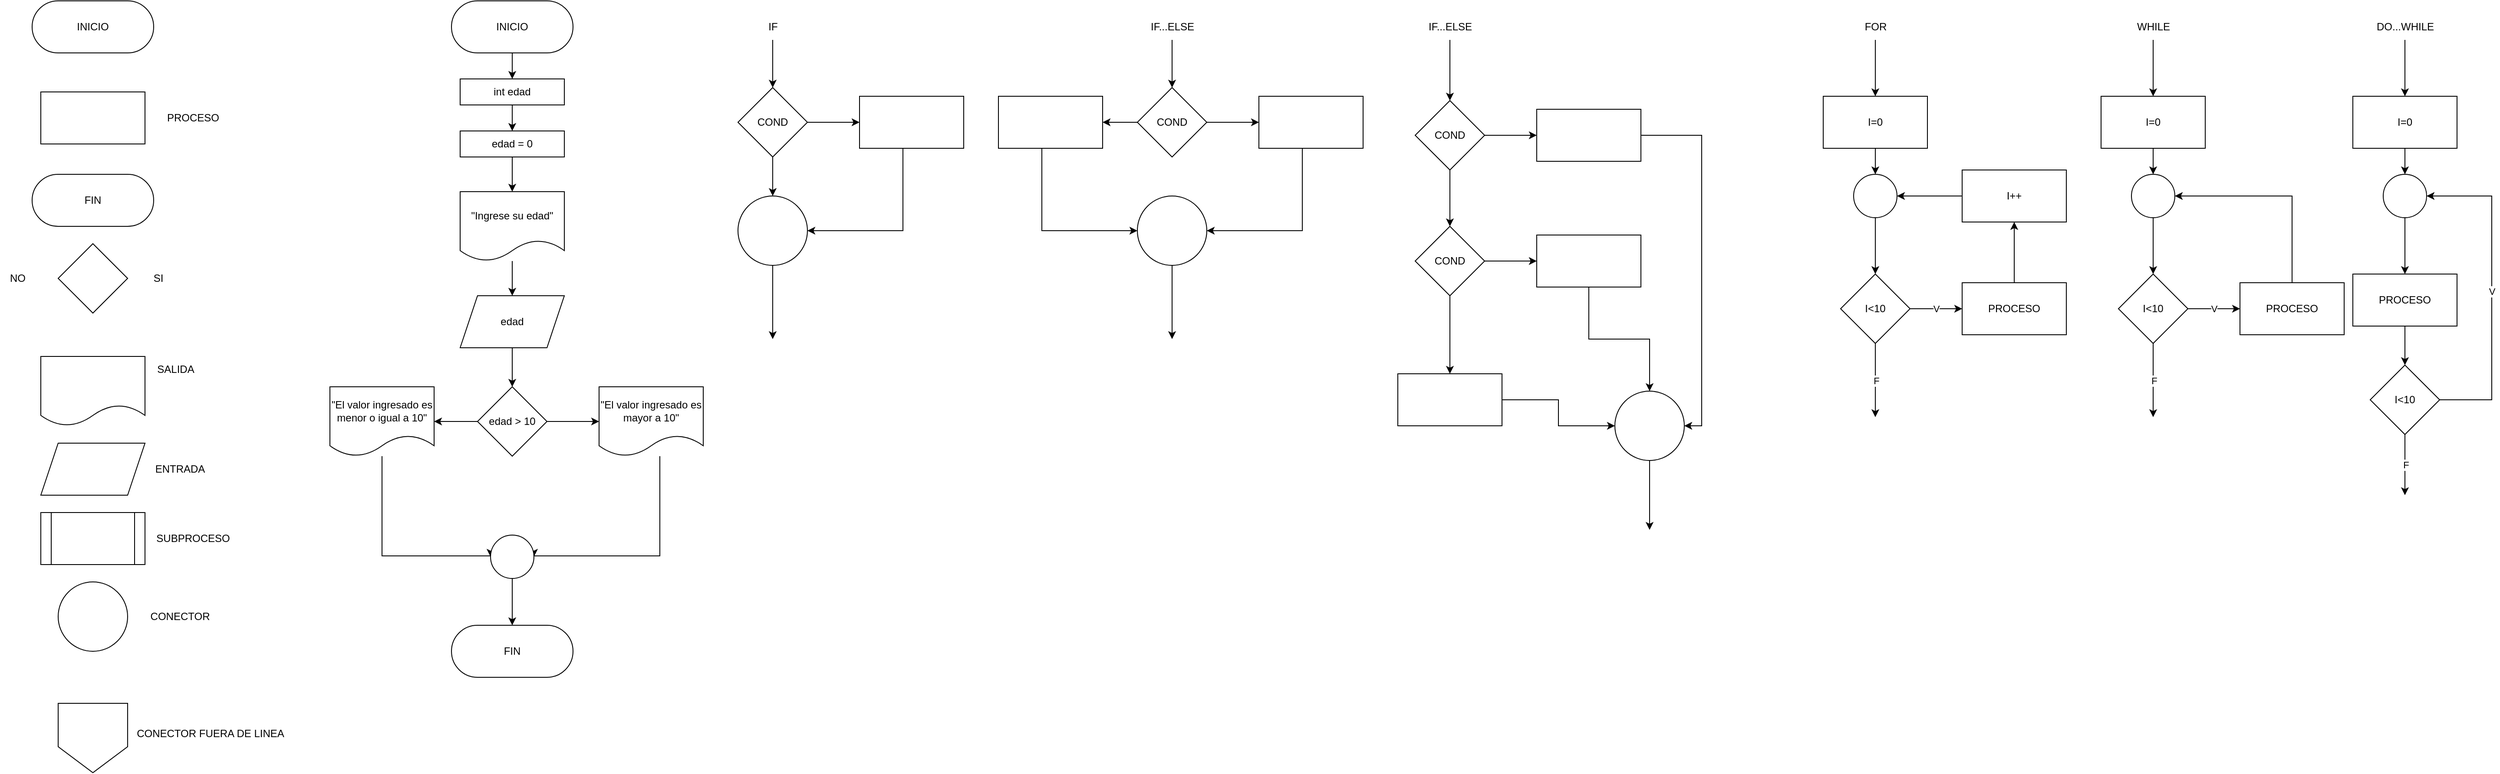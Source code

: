 <mxfile version="20.2.3" type="github">
  <diagram id="C5RBs43oDa-KdzZeNtuy" name="Page-1">
    <mxGraphModel dx="1929" dy="982" grid="1" gridSize="10" guides="1" tooltips="1" connect="1" arrows="1" fold="1" page="1" pageScale="1" pageWidth="827" pageHeight="1169" math="0" shadow="0">
      <root>
        <mxCell id="WIyWlLk6GJQsqaUBKTNV-0" />
        <mxCell id="WIyWlLk6GJQsqaUBKTNV-1" parent="WIyWlLk6GJQsqaUBKTNV-0" />
        <mxCell id="0wG-On14FIH2i1DbbZe6-0" value="INICIO" style="rounded=1;whiteSpace=wrap;html=1;arcSize=50;" vertex="1" parent="WIyWlLk6GJQsqaUBKTNV-1">
          <mxGeometry x="317" y="60" width="140" height="60" as="geometry" />
        </mxCell>
        <mxCell id="0wG-On14FIH2i1DbbZe6-1" value="FIN" style="rounded=1;whiteSpace=wrap;html=1;arcSize=50;" vertex="1" parent="WIyWlLk6GJQsqaUBKTNV-1">
          <mxGeometry x="317" y="260" width="140" height="60" as="geometry" />
        </mxCell>
        <mxCell id="0wG-On14FIH2i1DbbZe6-2" value="" style="rounded=0;whiteSpace=wrap;html=1;" vertex="1" parent="WIyWlLk6GJQsqaUBKTNV-1">
          <mxGeometry x="327" y="165" width="120" height="60" as="geometry" />
        </mxCell>
        <mxCell id="0wG-On14FIH2i1DbbZe6-3" value="PROCESO" style="text;html=1;align=center;verticalAlign=middle;resizable=0;points=[];autosize=1;strokeColor=none;fillColor=none;" vertex="1" parent="WIyWlLk6GJQsqaUBKTNV-1">
          <mxGeometry x="462" y="180" width="80" height="30" as="geometry" />
        </mxCell>
        <mxCell id="0wG-On14FIH2i1DbbZe6-4" value="" style="rhombus;whiteSpace=wrap;html=1;" vertex="1" parent="WIyWlLk6GJQsqaUBKTNV-1">
          <mxGeometry x="347" y="340" width="80" height="80" as="geometry" />
        </mxCell>
        <mxCell id="0wG-On14FIH2i1DbbZe6-5" value="NO" style="text;html=1;align=center;verticalAlign=middle;resizable=0;points=[];autosize=1;strokeColor=none;fillColor=none;" vertex="1" parent="WIyWlLk6GJQsqaUBKTNV-1">
          <mxGeometry x="280" y="365" width="40" height="30" as="geometry" />
        </mxCell>
        <mxCell id="0wG-On14FIH2i1DbbZe6-6" value="SI" style="text;html=1;align=center;verticalAlign=middle;resizable=0;points=[];autosize=1;strokeColor=none;fillColor=none;" vertex="1" parent="WIyWlLk6GJQsqaUBKTNV-1">
          <mxGeometry x="447" y="365" width="30" height="30" as="geometry" />
        </mxCell>
        <mxCell id="0wG-On14FIH2i1DbbZe6-7" value="" style="shape=document;whiteSpace=wrap;html=1;boundedLbl=1;" vertex="1" parent="WIyWlLk6GJQsqaUBKTNV-1">
          <mxGeometry x="327" y="470" width="120" height="80" as="geometry" />
        </mxCell>
        <mxCell id="0wG-On14FIH2i1DbbZe6-8" value="SALIDA" style="text;html=1;align=center;verticalAlign=middle;resizable=0;points=[];autosize=1;strokeColor=none;fillColor=none;" vertex="1" parent="WIyWlLk6GJQsqaUBKTNV-1">
          <mxGeometry x="447" y="470" width="70" height="30" as="geometry" />
        </mxCell>
        <mxCell id="0wG-On14FIH2i1DbbZe6-9" value="" style="shape=parallelogram;perimeter=parallelogramPerimeter;whiteSpace=wrap;html=1;fixedSize=1;" vertex="1" parent="WIyWlLk6GJQsqaUBKTNV-1">
          <mxGeometry x="327" y="570" width="120" height="60" as="geometry" />
        </mxCell>
        <mxCell id="0wG-On14FIH2i1DbbZe6-10" value="ENTRADA" style="text;html=1;align=center;verticalAlign=middle;resizable=0;points=[];autosize=1;strokeColor=none;fillColor=none;" vertex="1" parent="WIyWlLk6GJQsqaUBKTNV-1">
          <mxGeometry x="447" y="585" width="80" height="30" as="geometry" />
        </mxCell>
        <mxCell id="0wG-On14FIH2i1DbbZe6-11" value="" style="shape=process;whiteSpace=wrap;html=1;backgroundOutline=1;" vertex="1" parent="WIyWlLk6GJQsqaUBKTNV-1">
          <mxGeometry x="327" y="650" width="120" height="60" as="geometry" />
        </mxCell>
        <mxCell id="0wG-On14FIH2i1DbbZe6-12" value="SUBPROCESO" style="text;html=1;align=center;verticalAlign=middle;resizable=0;points=[];autosize=1;strokeColor=none;fillColor=none;" vertex="1" parent="WIyWlLk6GJQsqaUBKTNV-1">
          <mxGeometry x="447" y="665" width="110" height="30" as="geometry" />
        </mxCell>
        <mxCell id="0wG-On14FIH2i1DbbZe6-13" value="" style="ellipse;whiteSpace=wrap;html=1;aspect=fixed;" vertex="1" parent="WIyWlLk6GJQsqaUBKTNV-1">
          <mxGeometry x="347" y="730" width="80" height="80" as="geometry" />
        </mxCell>
        <mxCell id="0wG-On14FIH2i1DbbZe6-14" value="CONECTOR" style="text;html=1;align=center;verticalAlign=middle;resizable=0;points=[];autosize=1;strokeColor=none;fillColor=none;" vertex="1" parent="WIyWlLk6GJQsqaUBKTNV-1">
          <mxGeometry x="442" y="755" width="90" height="30" as="geometry" />
        </mxCell>
        <mxCell id="0wG-On14FIH2i1DbbZe6-15" value="" style="shape=offPageConnector;whiteSpace=wrap;html=1;" vertex="1" parent="WIyWlLk6GJQsqaUBKTNV-1">
          <mxGeometry x="347" y="870" width="80" height="80" as="geometry" />
        </mxCell>
        <mxCell id="0wG-On14FIH2i1DbbZe6-16" value="CONECTOR FUERA DE LINEA" style="text;html=1;align=center;verticalAlign=middle;resizable=0;points=[];autosize=1;strokeColor=none;fillColor=none;" vertex="1" parent="WIyWlLk6GJQsqaUBKTNV-1">
          <mxGeometry x="427" y="890" width="190" height="30" as="geometry" />
        </mxCell>
        <mxCell id="0wG-On14FIH2i1DbbZe6-21" style="edgeStyle=orthogonalEdgeStyle;rounded=0;orthogonalLoop=1;jettySize=auto;html=1;" edge="1" parent="WIyWlLk6GJQsqaUBKTNV-1" source="0wG-On14FIH2i1DbbZe6-17" target="0wG-On14FIH2i1DbbZe6-18">
          <mxGeometry relative="1" as="geometry" />
        </mxCell>
        <mxCell id="0wG-On14FIH2i1DbbZe6-17" value="INICIO" style="rounded=1;whiteSpace=wrap;html=1;arcSize=50;" vertex="1" parent="WIyWlLk6GJQsqaUBKTNV-1">
          <mxGeometry x="800" y="60" width="140" height="60" as="geometry" />
        </mxCell>
        <mxCell id="0wG-On14FIH2i1DbbZe6-23" value="" style="edgeStyle=orthogonalEdgeStyle;rounded=0;orthogonalLoop=1;jettySize=auto;html=1;" edge="1" parent="WIyWlLk6GJQsqaUBKTNV-1" source="0wG-On14FIH2i1DbbZe6-18" target="0wG-On14FIH2i1DbbZe6-22">
          <mxGeometry relative="1" as="geometry" />
        </mxCell>
        <mxCell id="0wG-On14FIH2i1DbbZe6-18" value="int edad" style="rounded=0;whiteSpace=wrap;html=1;" vertex="1" parent="WIyWlLk6GJQsqaUBKTNV-1">
          <mxGeometry x="810" y="150" width="120" height="30" as="geometry" />
        </mxCell>
        <mxCell id="0wG-On14FIH2i1DbbZe6-25" style="edgeStyle=orthogonalEdgeStyle;rounded=0;orthogonalLoop=1;jettySize=auto;html=1;" edge="1" parent="WIyWlLk6GJQsqaUBKTNV-1" source="0wG-On14FIH2i1DbbZe6-22" target="0wG-On14FIH2i1DbbZe6-24">
          <mxGeometry relative="1" as="geometry" />
        </mxCell>
        <mxCell id="0wG-On14FIH2i1DbbZe6-22" value="edad = 0" style="rounded=0;whiteSpace=wrap;html=1;" vertex="1" parent="WIyWlLk6GJQsqaUBKTNV-1">
          <mxGeometry x="810" y="210" width="120" height="30" as="geometry" />
        </mxCell>
        <mxCell id="0wG-On14FIH2i1DbbZe6-27" style="edgeStyle=orthogonalEdgeStyle;rounded=0;orthogonalLoop=1;jettySize=auto;html=1;" edge="1" parent="WIyWlLk6GJQsqaUBKTNV-1" source="0wG-On14FIH2i1DbbZe6-24" target="0wG-On14FIH2i1DbbZe6-26">
          <mxGeometry relative="1" as="geometry" />
        </mxCell>
        <mxCell id="0wG-On14FIH2i1DbbZe6-24" value="&quot;Ingrese su edad&quot;" style="shape=document;whiteSpace=wrap;html=1;boundedLbl=1;" vertex="1" parent="WIyWlLk6GJQsqaUBKTNV-1">
          <mxGeometry x="810" y="280" width="120" height="80" as="geometry" />
        </mxCell>
        <mxCell id="0wG-On14FIH2i1DbbZe6-29" style="edgeStyle=orthogonalEdgeStyle;rounded=0;orthogonalLoop=1;jettySize=auto;html=1;" edge="1" parent="WIyWlLk6GJQsqaUBKTNV-1" source="0wG-On14FIH2i1DbbZe6-26" target="0wG-On14FIH2i1DbbZe6-28">
          <mxGeometry relative="1" as="geometry" />
        </mxCell>
        <mxCell id="0wG-On14FIH2i1DbbZe6-26" value="edad" style="shape=parallelogram;perimeter=parallelogramPerimeter;whiteSpace=wrap;html=1;fixedSize=1;" vertex="1" parent="WIyWlLk6GJQsqaUBKTNV-1">
          <mxGeometry x="810" y="400" width="120" height="60" as="geometry" />
        </mxCell>
        <mxCell id="0wG-On14FIH2i1DbbZe6-31" value="" style="edgeStyle=orthogonalEdgeStyle;rounded=0;orthogonalLoop=1;jettySize=auto;html=1;" edge="1" parent="WIyWlLk6GJQsqaUBKTNV-1" source="0wG-On14FIH2i1DbbZe6-28" target="0wG-On14FIH2i1DbbZe6-32">
          <mxGeometry relative="1" as="geometry">
            <mxPoint x="970" y="545" as="targetPoint" />
          </mxGeometry>
        </mxCell>
        <mxCell id="0wG-On14FIH2i1DbbZe6-35" style="edgeStyle=orthogonalEdgeStyle;rounded=0;orthogonalLoop=1;jettySize=auto;html=1;" edge="1" parent="WIyWlLk6GJQsqaUBKTNV-1" source="0wG-On14FIH2i1DbbZe6-28" target="0wG-On14FIH2i1DbbZe6-33">
          <mxGeometry relative="1" as="geometry" />
        </mxCell>
        <mxCell id="0wG-On14FIH2i1DbbZe6-28" value="edad &amp;gt; 10" style="rhombus;whiteSpace=wrap;html=1;" vertex="1" parent="WIyWlLk6GJQsqaUBKTNV-1">
          <mxGeometry x="830" y="505" width="80" height="80" as="geometry" />
        </mxCell>
        <mxCell id="0wG-On14FIH2i1DbbZe6-38" style="edgeStyle=orthogonalEdgeStyle;rounded=0;orthogonalLoop=1;jettySize=auto;html=1;entryX=1;entryY=0.5;entryDx=0;entryDy=0;" edge="1" parent="WIyWlLk6GJQsqaUBKTNV-1" source="0wG-On14FIH2i1DbbZe6-32" target="0wG-On14FIH2i1DbbZe6-36">
          <mxGeometry relative="1" as="geometry">
            <mxPoint x="1030" y="710" as="targetPoint" />
            <Array as="points">
              <mxPoint x="1040" y="700" />
            </Array>
          </mxGeometry>
        </mxCell>
        <mxCell id="0wG-On14FIH2i1DbbZe6-32" value="&quot;El valor ingresado es mayor a 10&quot;" style="shape=document;whiteSpace=wrap;html=1;boundedLbl=1;" vertex="1" parent="WIyWlLk6GJQsqaUBKTNV-1">
          <mxGeometry x="970" y="505" width="120" height="80" as="geometry" />
        </mxCell>
        <mxCell id="0wG-On14FIH2i1DbbZe6-37" style="edgeStyle=orthogonalEdgeStyle;rounded=0;orthogonalLoop=1;jettySize=auto;html=1;entryX=0;entryY=0.5;entryDx=0;entryDy=0;" edge="1" parent="WIyWlLk6GJQsqaUBKTNV-1" source="0wG-On14FIH2i1DbbZe6-33" target="0wG-On14FIH2i1DbbZe6-36">
          <mxGeometry relative="1" as="geometry">
            <mxPoint x="720" y="690" as="targetPoint" />
            <Array as="points">
              <mxPoint x="720" y="700" />
            </Array>
          </mxGeometry>
        </mxCell>
        <mxCell id="0wG-On14FIH2i1DbbZe6-33" value="&quot;El valor ingresado es menor o igual a 10&quot;" style="shape=document;whiteSpace=wrap;html=1;boundedLbl=1;" vertex="1" parent="WIyWlLk6GJQsqaUBKTNV-1">
          <mxGeometry x="660" y="505" width="120" height="80" as="geometry" />
        </mxCell>
        <mxCell id="0wG-On14FIH2i1DbbZe6-41" style="edgeStyle=orthogonalEdgeStyle;rounded=0;orthogonalLoop=1;jettySize=auto;html=1;" edge="1" parent="WIyWlLk6GJQsqaUBKTNV-1" source="0wG-On14FIH2i1DbbZe6-36" target="0wG-On14FIH2i1DbbZe6-39">
          <mxGeometry relative="1" as="geometry" />
        </mxCell>
        <mxCell id="0wG-On14FIH2i1DbbZe6-36" value="" style="ellipse;whiteSpace=wrap;html=1;aspect=fixed;" vertex="1" parent="WIyWlLk6GJQsqaUBKTNV-1">
          <mxGeometry x="845" y="676" width="50" height="50" as="geometry" />
        </mxCell>
        <mxCell id="0wG-On14FIH2i1DbbZe6-39" value="FIN" style="rounded=1;whiteSpace=wrap;html=1;arcSize=50;" vertex="1" parent="WIyWlLk6GJQsqaUBKTNV-1">
          <mxGeometry x="800" y="780" width="140" height="60" as="geometry" />
        </mxCell>
        <mxCell id="0wG-On14FIH2i1DbbZe6-44" value="" style="edgeStyle=orthogonalEdgeStyle;rounded=0;orthogonalLoop=1;jettySize=auto;html=1;" edge="1" parent="WIyWlLk6GJQsqaUBKTNV-1" source="0wG-On14FIH2i1DbbZe6-42" target="0wG-On14FIH2i1DbbZe6-43">
          <mxGeometry relative="1" as="geometry" />
        </mxCell>
        <mxCell id="0wG-On14FIH2i1DbbZe6-42" value="IF" style="text;html=1;align=center;verticalAlign=middle;resizable=0;points=[];autosize=1;strokeColor=none;fillColor=none;" vertex="1" parent="WIyWlLk6GJQsqaUBKTNV-1">
          <mxGeometry x="1155" y="75" width="30" height="30" as="geometry" />
        </mxCell>
        <mxCell id="0wG-On14FIH2i1DbbZe6-46" value="" style="edgeStyle=orthogonalEdgeStyle;rounded=0;orthogonalLoop=1;jettySize=auto;html=1;" edge="1" parent="WIyWlLk6GJQsqaUBKTNV-1" source="0wG-On14FIH2i1DbbZe6-43" target="0wG-On14FIH2i1DbbZe6-45">
          <mxGeometry relative="1" as="geometry" />
        </mxCell>
        <mxCell id="0wG-On14FIH2i1DbbZe6-50" style="edgeStyle=orthogonalEdgeStyle;rounded=0;orthogonalLoop=1;jettySize=auto;html=1;" edge="1" parent="WIyWlLk6GJQsqaUBKTNV-1" source="0wG-On14FIH2i1DbbZe6-43" target="0wG-On14FIH2i1DbbZe6-49">
          <mxGeometry relative="1" as="geometry" />
        </mxCell>
        <mxCell id="0wG-On14FIH2i1DbbZe6-43" value="COND" style="rhombus;whiteSpace=wrap;html=1;" vertex="1" parent="WIyWlLk6GJQsqaUBKTNV-1">
          <mxGeometry x="1130" y="160" width="80" height="80" as="geometry" />
        </mxCell>
        <mxCell id="0wG-On14FIH2i1DbbZe6-51" style="edgeStyle=orthogonalEdgeStyle;rounded=0;orthogonalLoop=1;jettySize=auto;html=1;entryX=1;entryY=0.5;entryDx=0;entryDy=0;" edge="1" parent="WIyWlLk6GJQsqaUBKTNV-1" source="0wG-On14FIH2i1DbbZe6-45" target="0wG-On14FIH2i1DbbZe6-49">
          <mxGeometry relative="1" as="geometry">
            <Array as="points">
              <mxPoint x="1320" y="325" />
            </Array>
          </mxGeometry>
        </mxCell>
        <mxCell id="0wG-On14FIH2i1DbbZe6-45" value="" style="whiteSpace=wrap;html=1;" vertex="1" parent="WIyWlLk6GJQsqaUBKTNV-1">
          <mxGeometry x="1270" y="170" width="120" height="60" as="geometry" />
        </mxCell>
        <mxCell id="0wG-On14FIH2i1DbbZe6-52" style="edgeStyle=orthogonalEdgeStyle;rounded=0;orthogonalLoop=1;jettySize=auto;html=1;" edge="1" parent="WIyWlLk6GJQsqaUBKTNV-1" source="0wG-On14FIH2i1DbbZe6-49">
          <mxGeometry relative="1" as="geometry">
            <mxPoint x="1170.0" y="450" as="targetPoint" />
          </mxGeometry>
        </mxCell>
        <mxCell id="0wG-On14FIH2i1DbbZe6-49" value="" style="ellipse;whiteSpace=wrap;html=1;aspect=fixed;" vertex="1" parent="WIyWlLk6GJQsqaUBKTNV-1">
          <mxGeometry x="1130" y="285" width="80" height="80" as="geometry" />
        </mxCell>
        <mxCell id="0wG-On14FIH2i1DbbZe6-53" value="" style="edgeStyle=orthogonalEdgeStyle;rounded=0;orthogonalLoop=1;jettySize=auto;html=1;" edge="1" parent="WIyWlLk6GJQsqaUBKTNV-1" source="0wG-On14FIH2i1DbbZe6-54" target="0wG-On14FIH2i1DbbZe6-57">
          <mxGeometry relative="1" as="geometry" />
        </mxCell>
        <mxCell id="0wG-On14FIH2i1DbbZe6-54" value="IF...ELSE" style="text;html=1;align=center;verticalAlign=middle;resizable=0;points=[];autosize=1;strokeColor=none;fillColor=none;" vertex="1" parent="WIyWlLk6GJQsqaUBKTNV-1">
          <mxGeometry x="1595" y="75" width="70" height="30" as="geometry" />
        </mxCell>
        <mxCell id="0wG-On14FIH2i1DbbZe6-55" value="" style="edgeStyle=orthogonalEdgeStyle;rounded=0;orthogonalLoop=1;jettySize=auto;html=1;" edge="1" parent="WIyWlLk6GJQsqaUBKTNV-1" source="0wG-On14FIH2i1DbbZe6-57" target="0wG-On14FIH2i1DbbZe6-59">
          <mxGeometry relative="1" as="geometry" />
        </mxCell>
        <mxCell id="0wG-On14FIH2i1DbbZe6-63" style="edgeStyle=orthogonalEdgeStyle;rounded=0;orthogonalLoop=1;jettySize=auto;html=1;" edge="1" parent="WIyWlLk6GJQsqaUBKTNV-1" source="0wG-On14FIH2i1DbbZe6-57" target="0wG-On14FIH2i1DbbZe6-62">
          <mxGeometry relative="1" as="geometry" />
        </mxCell>
        <mxCell id="0wG-On14FIH2i1DbbZe6-57" value="COND" style="rhombus;whiteSpace=wrap;html=1;" vertex="1" parent="WIyWlLk6GJQsqaUBKTNV-1">
          <mxGeometry x="1590" y="160" width="80" height="80" as="geometry" />
        </mxCell>
        <mxCell id="0wG-On14FIH2i1DbbZe6-58" style="edgeStyle=orthogonalEdgeStyle;rounded=0;orthogonalLoop=1;jettySize=auto;html=1;entryX=1;entryY=0.5;entryDx=0;entryDy=0;" edge="1" parent="WIyWlLk6GJQsqaUBKTNV-1" source="0wG-On14FIH2i1DbbZe6-59" target="0wG-On14FIH2i1DbbZe6-61">
          <mxGeometry relative="1" as="geometry">
            <Array as="points">
              <mxPoint x="1780" y="325" />
            </Array>
          </mxGeometry>
        </mxCell>
        <mxCell id="0wG-On14FIH2i1DbbZe6-59" value="" style="whiteSpace=wrap;html=1;" vertex="1" parent="WIyWlLk6GJQsqaUBKTNV-1">
          <mxGeometry x="1730" y="170" width="120" height="60" as="geometry" />
        </mxCell>
        <mxCell id="0wG-On14FIH2i1DbbZe6-60" style="edgeStyle=orthogonalEdgeStyle;rounded=0;orthogonalLoop=1;jettySize=auto;html=1;" edge="1" parent="WIyWlLk6GJQsqaUBKTNV-1" source="0wG-On14FIH2i1DbbZe6-61">
          <mxGeometry relative="1" as="geometry">
            <mxPoint x="1630.0" y="450" as="targetPoint" />
          </mxGeometry>
        </mxCell>
        <mxCell id="0wG-On14FIH2i1DbbZe6-61" value="" style="ellipse;whiteSpace=wrap;html=1;aspect=fixed;" vertex="1" parent="WIyWlLk6GJQsqaUBKTNV-1">
          <mxGeometry x="1590" y="285" width="80" height="80" as="geometry" />
        </mxCell>
        <mxCell id="0wG-On14FIH2i1DbbZe6-64" style="edgeStyle=orthogonalEdgeStyle;rounded=0;orthogonalLoop=1;jettySize=auto;html=1;entryX=0;entryY=0.5;entryDx=0;entryDy=0;" edge="1" parent="WIyWlLk6GJQsqaUBKTNV-1" source="0wG-On14FIH2i1DbbZe6-62" target="0wG-On14FIH2i1DbbZe6-61">
          <mxGeometry relative="1" as="geometry">
            <Array as="points">
              <mxPoint x="1480" y="325" />
            </Array>
          </mxGeometry>
        </mxCell>
        <mxCell id="0wG-On14FIH2i1DbbZe6-62" value="" style="whiteSpace=wrap;html=1;" vertex="1" parent="WIyWlLk6GJQsqaUBKTNV-1">
          <mxGeometry x="1430" y="170" width="120" height="60" as="geometry" />
        </mxCell>
        <mxCell id="0wG-On14FIH2i1DbbZe6-65" value="" style="edgeStyle=orthogonalEdgeStyle;rounded=0;orthogonalLoop=1;jettySize=auto;html=1;" edge="1" parent="WIyWlLk6GJQsqaUBKTNV-1" source="0wG-On14FIH2i1DbbZe6-66" target="0wG-On14FIH2i1DbbZe6-69">
          <mxGeometry relative="1" as="geometry" />
        </mxCell>
        <mxCell id="0wG-On14FIH2i1DbbZe6-66" value="IF...ELSE" style="text;html=1;align=center;verticalAlign=middle;resizable=0;points=[];autosize=1;strokeColor=none;fillColor=none;" vertex="1" parent="WIyWlLk6GJQsqaUBKTNV-1">
          <mxGeometry x="1915" y="75" width="70" height="30" as="geometry" />
        </mxCell>
        <mxCell id="0wG-On14FIH2i1DbbZe6-68" style="edgeStyle=orthogonalEdgeStyle;rounded=0;orthogonalLoop=1;jettySize=auto;html=1;entryX=0.5;entryY=0;entryDx=0;entryDy=0;" edge="1" parent="WIyWlLk6GJQsqaUBKTNV-1" source="0wG-On14FIH2i1DbbZe6-69" target="0wG-On14FIH2i1DbbZe6-76">
          <mxGeometry relative="1" as="geometry">
            <mxPoint x="1770" y="265" as="targetPoint" />
          </mxGeometry>
        </mxCell>
        <mxCell id="0wG-On14FIH2i1DbbZe6-89" style="edgeStyle=orthogonalEdgeStyle;rounded=0;orthogonalLoop=1;jettySize=auto;html=1;entryX=0;entryY=0.5;entryDx=0;entryDy=0;" edge="1" parent="WIyWlLk6GJQsqaUBKTNV-1" source="0wG-On14FIH2i1DbbZe6-69" target="0wG-On14FIH2i1DbbZe6-71">
          <mxGeometry relative="1" as="geometry" />
        </mxCell>
        <mxCell id="0wG-On14FIH2i1DbbZe6-69" value="COND" style="rhombus;whiteSpace=wrap;html=1;" vertex="1" parent="WIyWlLk6GJQsqaUBKTNV-1">
          <mxGeometry x="1910" y="175" width="80" height="80" as="geometry" />
        </mxCell>
        <mxCell id="0wG-On14FIH2i1DbbZe6-95" style="edgeStyle=orthogonalEdgeStyle;rounded=0;orthogonalLoop=1;jettySize=auto;html=1;entryX=1;entryY=0.5;entryDx=0;entryDy=0;" edge="1" parent="WIyWlLk6GJQsqaUBKTNV-1" source="0wG-On14FIH2i1DbbZe6-71" target="0wG-On14FIH2i1DbbZe6-92">
          <mxGeometry relative="1" as="geometry">
            <mxPoint x="2250" y="560" as="targetPoint" />
            <Array as="points">
              <mxPoint x="2240" y="215" />
              <mxPoint x="2240" y="550" />
            </Array>
          </mxGeometry>
        </mxCell>
        <mxCell id="0wG-On14FIH2i1DbbZe6-71" value="" style="whiteSpace=wrap;html=1;" vertex="1" parent="WIyWlLk6GJQsqaUBKTNV-1">
          <mxGeometry x="2050" y="185" width="120" height="60" as="geometry" />
        </mxCell>
        <mxCell id="0wG-On14FIH2i1DbbZe6-88" style="edgeStyle=orthogonalEdgeStyle;rounded=0;orthogonalLoop=1;jettySize=auto;html=1;exitX=1;exitY=0.5;exitDx=0;exitDy=0;entryX=0;entryY=0.5;entryDx=0;entryDy=0;" edge="1" parent="WIyWlLk6GJQsqaUBKTNV-1" source="0wG-On14FIH2i1DbbZe6-76" target="0wG-On14FIH2i1DbbZe6-86">
          <mxGeometry relative="1" as="geometry" />
        </mxCell>
        <mxCell id="0wG-On14FIH2i1DbbZe6-91" value="" style="edgeStyle=orthogonalEdgeStyle;rounded=0;orthogonalLoop=1;jettySize=auto;html=1;" edge="1" parent="WIyWlLk6GJQsqaUBKTNV-1" source="0wG-On14FIH2i1DbbZe6-76" target="0wG-On14FIH2i1DbbZe6-90">
          <mxGeometry relative="1" as="geometry" />
        </mxCell>
        <mxCell id="0wG-On14FIH2i1DbbZe6-76" value="COND" style="rhombus;whiteSpace=wrap;html=1;" vertex="1" parent="WIyWlLk6GJQsqaUBKTNV-1">
          <mxGeometry x="1910" y="320" width="80" height="80" as="geometry" />
        </mxCell>
        <mxCell id="0wG-On14FIH2i1DbbZe6-94" style="edgeStyle=orthogonalEdgeStyle;rounded=0;orthogonalLoop=1;jettySize=auto;html=1;entryX=0.5;entryY=0;entryDx=0;entryDy=0;" edge="1" parent="WIyWlLk6GJQsqaUBKTNV-1" source="0wG-On14FIH2i1DbbZe6-86" target="0wG-On14FIH2i1DbbZe6-92">
          <mxGeometry relative="1" as="geometry" />
        </mxCell>
        <mxCell id="0wG-On14FIH2i1DbbZe6-86" value="" style="whiteSpace=wrap;html=1;" vertex="1" parent="WIyWlLk6GJQsqaUBKTNV-1">
          <mxGeometry x="2050" y="330" width="120" height="60" as="geometry" />
        </mxCell>
        <mxCell id="0wG-On14FIH2i1DbbZe6-93" style="edgeStyle=orthogonalEdgeStyle;rounded=0;orthogonalLoop=1;jettySize=auto;html=1;entryX=0;entryY=0.5;entryDx=0;entryDy=0;" edge="1" parent="WIyWlLk6GJQsqaUBKTNV-1" source="0wG-On14FIH2i1DbbZe6-90" target="0wG-On14FIH2i1DbbZe6-92">
          <mxGeometry relative="1" as="geometry" />
        </mxCell>
        <mxCell id="0wG-On14FIH2i1DbbZe6-90" value="" style="whiteSpace=wrap;html=1;" vertex="1" parent="WIyWlLk6GJQsqaUBKTNV-1">
          <mxGeometry x="1890" y="490" width="120" height="60" as="geometry" />
        </mxCell>
        <mxCell id="0wG-On14FIH2i1DbbZe6-96" style="edgeStyle=orthogonalEdgeStyle;rounded=0;orthogonalLoop=1;jettySize=auto;html=1;" edge="1" parent="WIyWlLk6GJQsqaUBKTNV-1" source="0wG-On14FIH2i1DbbZe6-92">
          <mxGeometry relative="1" as="geometry">
            <mxPoint x="2180" y="670" as="targetPoint" />
          </mxGeometry>
        </mxCell>
        <mxCell id="0wG-On14FIH2i1DbbZe6-92" value="" style="ellipse;whiteSpace=wrap;html=1;aspect=fixed;" vertex="1" parent="WIyWlLk6GJQsqaUBKTNV-1">
          <mxGeometry x="2140" y="510" width="80" height="80" as="geometry" />
        </mxCell>
        <mxCell id="0wG-On14FIH2i1DbbZe6-99" value="" style="edgeStyle=orthogonalEdgeStyle;rounded=0;orthogonalLoop=1;jettySize=auto;html=1;" edge="1" parent="WIyWlLk6GJQsqaUBKTNV-1" source="0wG-On14FIH2i1DbbZe6-97" target="0wG-On14FIH2i1DbbZe6-98">
          <mxGeometry relative="1" as="geometry" />
        </mxCell>
        <mxCell id="0wG-On14FIH2i1DbbZe6-97" value="FOR" style="text;html=1;align=center;verticalAlign=middle;resizable=0;points=[];autosize=1;strokeColor=none;fillColor=none;" vertex="1" parent="WIyWlLk6GJQsqaUBKTNV-1">
          <mxGeometry x="2415" y="75" width="50" height="30" as="geometry" />
        </mxCell>
        <mxCell id="0wG-On14FIH2i1DbbZe6-101" style="edgeStyle=orthogonalEdgeStyle;rounded=0;orthogonalLoop=1;jettySize=auto;html=1;" edge="1" parent="WIyWlLk6GJQsqaUBKTNV-1" source="0wG-On14FIH2i1DbbZe6-98" target="0wG-On14FIH2i1DbbZe6-100">
          <mxGeometry relative="1" as="geometry" />
        </mxCell>
        <mxCell id="0wG-On14FIH2i1DbbZe6-98" value="I=0" style="whiteSpace=wrap;html=1;" vertex="1" parent="WIyWlLk6GJQsqaUBKTNV-1">
          <mxGeometry x="2380" y="170" width="120" height="60" as="geometry" />
        </mxCell>
        <mxCell id="0wG-On14FIH2i1DbbZe6-104" value="" style="edgeStyle=orthogonalEdgeStyle;rounded=0;orthogonalLoop=1;jettySize=auto;html=1;" edge="1" parent="WIyWlLk6GJQsqaUBKTNV-1" source="0wG-On14FIH2i1DbbZe6-100" target="0wG-On14FIH2i1DbbZe6-103">
          <mxGeometry relative="1" as="geometry" />
        </mxCell>
        <mxCell id="0wG-On14FIH2i1DbbZe6-100" value="" style="ellipse;whiteSpace=wrap;html=1;aspect=fixed;" vertex="1" parent="WIyWlLk6GJQsqaUBKTNV-1">
          <mxGeometry x="2415" y="260" width="50" height="50" as="geometry" />
        </mxCell>
        <mxCell id="0wG-On14FIH2i1DbbZe6-106" value="V" style="edgeStyle=orthogonalEdgeStyle;rounded=0;orthogonalLoop=1;jettySize=auto;html=1;" edge="1" parent="WIyWlLk6GJQsqaUBKTNV-1" source="0wG-On14FIH2i1DbbZe6-103" target="0wG-On14FIH2i1DbbZe6-105">
          <mxGeometry relative="1" as="geometry" />
        </mxCell>
        <mxCell id="0wG-On14FIH2i1DbbZe6-110" value="F" style="edgeStyle=orthogonalEdgeStyle;rounded=0;orthogonalLoop=1;jettySize=auto;html=1;" edge="1" parent="WIyWlLk6GJQsqaUBKTNV-1" source="0wG-On14FIH2i1DbbZe6-103">
          <mxGeometry relative="1" as="geometry">
            <mxPoint x="2440" y="540" as="targetPoint" />
          </mxGeometry>
        </mxCell>
        <mxCell id="0wG-On14FIH2i1DbbZe6-103" value="I&amp;lt;10" style="rhombus;whiteSpace=wrap;html=1;" vertex="1" parent="WIyWlLk6GJQsqaUBKTNV-1">
          <mxGeometry x="2400" y="375" width="80" height="80" as="geometry" />
        </mxCell>
        <mxCell id="0wG-On14FIH2i1DbbZe6-108" style="edgeStyle=orthogonalEdgeStyle;rounded=0;orthogonalLoop=1;jettySize=auto;html=1;entryX=0.5;entryY=1;entryDx=0;entryDy=0;" edge="1" parent="WIyWlLk6GJQsqaUBKTNV-1" source="0wG-On14FIH2i1DbbZe6-105" target="0wG-On14FIH2i1DbbZe6-107">
          <mxGeometry relative="1" as="geometry" />
        </mxCell>
        <mxCell id="0wG-On14FIH2i1DbbZe6-105" value="PROCESO" style="whiteSpace=wrap;html=1;" vertex="1" parent="WIyWlLk6GJQsqaUBKTNV-1">
          <mxGeometry x="2540" y="385" width="120" height="60" as="geometry" />
        </mxCell>
        <mxCell id="0wG-On14FIH2i1DbbZe6-109" style="edgeStyle=orthogonalEdgeStyle;rounded=0;orthogonalLoop=1;jettySize=auto;html=1;entryX=1;entryY=0.5;entryDx=0;entryDy=0;" edge="1" parent="WIyWlLk6GJQsqaUBKTNV-1" source="0wG-On14FIH2i1DbbZe6-107" target="0wG-On14FIH2i1DbbZe6-100">
          <mxGeometry relative="1" as="geometry" />
        </mxCell>
        <mxCell id="0wG-On14FIH2i1DbbZe6-107" value="I++" style="rounded=0;whiteSpace=wrap;html=1;" vertex="1" parent="WIyWlLk6GJQsqaUBKTNV-1">
          <mxGeometry x="2540" y="255" width="120" height="60" as="geometry" />
        </mxCell>
        <mxCell id="0wG-On14FIH2i1DbbZe6-111" value="" style="edgeStyle=orthogonalEdgeStyle;rounded=0;orthogonalLoop=1;jettySize=auto;html=1;" edge="1" parent="WIyWlLk6GJQsqaUBKTNV-1" source="0wG-On14FIH2i1DbbZe6-112" target="0wG-On14FIH2i1DbbZe6-114">
          <mxGeometry relative="1" as="geometry" />
        </mxCell>
        <mxCell id="0wG-On14FIH2i1DbbZe6-112" value="WHILE" style="text;html=1;align=center;verticalAlign=middle;resizable=0;points=[];autosize=1;strokeColor=none;fillColor=none;" vertex="1" parent="WIyWlLk6GJQsqaUBKTNV-1">
          <mxGeometry x="2730" y="75" width="60" height="30" as="geometry" />
        </mxCell>
        <mxCell id="0wG-On14FIH2i1DbbZe6-113" style="edgeStyle=orthogonalEdgeStyle;rounded=0;orthogonalLoop=1;jettySize=auto;html=1;" edge="1" parent="WIyWlLk6GJQsqaUBKTNV-1" source="0wG-On14FIH2i1DbbZe6-114" target="0wG-On14FIH2i1DbbZe6-116">
          <mxGeometry relative="1" as="geometry" />
        </mxCell>
        <mxCell id="0wG-On14FIH2i1DbbZe6-114" value="I=0" style="whiteSpace=wrap;html=1;" vertex="1" parent="WIyWlLk6GJQsqaUBKTNV-1">
          <mxGeometry x="2700" y="170" width="120" height="60" as="geometry" />
        </mxCell>
        <mxCell id="0wG-On14FIH2i1DbbZe6-115" value="" style="edgeStyle=orthogonalEdgeStyle;rounded=0;orthogonalLoop=1;jettySize=auto;html=1;" edge="1" parent="WIyWlLk6GJQsqaUBKTNV-1" source="0wG-On14FIH2i1DbbZe6-116" target="0wG-On14FIH2i1DbbZe6-119">
          <mxGeometry relative="1" as="geometry" />
        </mxCell>
        <mxCell id="0wG-On14FIH2i1DbbZe6-116" value="" style="ellipse;whiteSpace=wrap;html=1;aspect=fixed;" vertex="1" parent="WIyWlLk6GJQsqaUBKTNV-1">
          <mxGeometry x="2735" y="260" width="50" height="50" as="geometry" />
        </mxCell>
        <mxCell id="0wG-On14FIH2i1DbbZe6-117" value="V" style="edgeStyle=orthogonalEdgeStyle;rounded=0;orthogonalLoop=1;jettySize=auto;html=1;" edge="1" parent="WIyWlLk6GJQsqaUBKTNV-1" source="0wG-On14FIH2i1DbbZe6-119" target="0wG-On14FIH2i1DbbZe6-121">
          <mxGeometry relative="1" as="geometry" />
        </mxCell>
        <mxCell id="0wG-On14FIH2i1DbbZe6-118" value="F" style="edgeStyle=orthogonalEdgeStyle;rounded=0;orthogonalLoop=1;jettySize=auto;html=1;" edge="1" parent="WIyWlLk6GJQsqaUBKTNV-1" source="0wG-On14FIH2i1DbbZe6-119">
          <mxGeometry relative="1" as="geometry">
            <mxPoint x="2760" y="540" as="targetPoint" />
          </mxGeometry>
        </mxCell>
        <mxCell id="0wG-On14FIH2i1DbbZe6-119" value="I&amp;lt;10" style="rhombus;whiteSpace=wrap;html=1;" vertex="1" parent="WIyWlLk6GJQsqaUBKTNV-1">
          <mxGeometry x="2720" y="375" width="80" height="80" as="geometry" />
        </mxCell>
        <mxCell id="0wG-On14FIH2i1DbbZe6-121" value="PROCESO" style="whiteSpace=wrap;html=1;" vertex="1" parent="WIyWlLk6GJQsqaUBKTNV-1">
          <mxGeometry x="2860" y="385" width="120" height="60" as="geometry" />
        </mxCell>
        <mxCell id="0wG-On14FIH2i1DbbZe6-122" style="edgeStyle=orthogonalEdgeStyle;rounded=0;orthogonalLoop=1;jettySize=auto;html=1;entryX=1;entryY=0.5;entryDx=0;entryDy=0;exitX=0.5;exitY=0;exitDx=0;exitDy=0;" edge="1" parent="WIyWlLk6GJQsqaUBKTNV-1" source="0wG-On14FIH2i1DbbZe6-121" target="0wG-On14FIH2i1DbbZe6-116">
          <mxGeometry relative="1" as="geometry">
            <mxPoint x="2860" y="285" as="sourcePoint" />
          </mxGeometry>
        </mxCell>
        <mxCell id="0wG-On14FIH2i1DbbZe6-124" value="" style="edgeStyle=orthogonalEdgeStyle;rounded=0;orthogonalLoop=1;jettySize=auto;html=1;" edge="1" parent="WIyWlLk6GJQsqaUBKTNV-1" source="0wG-On14FIH2i1DbbZe6-125" target="0wG-On14FIH2i1DbbZe6-127">
          <mxGeometry relative="1" as="geometry" />
        </mxCell>
        <mxCell id="0wG-On14FIH2i1DbbZe6-125" value="DO...WHILE" style="text;html=1;align=center;verticalAlign=middle;resizable=0;points=[];autosize=1;strokeColor=none;fillColor=none;" vertex="1" parent="WIyWlLk6GJQsqaUBKTNV-1">
          <mxGeometry x="3005" y="75" width="90" height="30" as="geometry" />
        </mxCell>
        <mxCell id="0wG-On14FIH2i1DbbZe6-126" style="edgeStyle=orthogonalEdgeStyle;rounded=0;orthogonalLoop=1;jettySize=auto;html=1;" edge="1" parent="WIyWlLk6GJQsqaUBKTNV-1" source="0wG-On14FIH2i1DbbZe6-127" target="0wG-On14FIH2i1DbbZe6-129">
          <mxGeometry relative="1" as="geometry" />
        </mxCell>
        <mxCell id="0wG-On14FIH2i1DbbZe6-127" value="I=0" style="whiteSpace=wrap;html=1;" vertex="1" parent="WIyWlLk6GJQsqaUBKTNV-1">
          <mxGeometry x="2990" y="170" width="120" height="60" as="geometry" />
        </mxCell>
        <mxCell id="0wG-On14FIH2i1DbbZe6-128" value="" style="edgeStyle=orthogonalEdgeStyle;rounded=0;orthogonalLoop=1;jettySize=auto;html=1;" edge="1" parent="WIyWlLk6GJQsqaUBKTNV-1" source="0wG-On14FIH2i1DbbZe6-129">
          <mxGeometry relative="1" as="geometry">
            <mxPoint x="3050" y="375" as="targetPoint" />
          </mxGeometry>
        </mxCell>
        <mxCell id="0wG-On14FIH2i1DbbZe6-129" value="" style="ellipse;whiteSpace=wrap;html=1;aspect=fixed;" vertex="1" parent="WIyWlLk6GJQsqaUBKTNV-1">
          <mxGeometry x="3025" y="260" width="50" height="50" as="geometry" />
        </mxCell>
        <mxCell id="0wG-On14FIH2i1DbbZe6-136" style="edgeStyle=orthogonalEdgeStyle;rounded=0;orthogonalLoop=1;jettySize=auto;html=1;" edge="1" parent="WIyWlLk6GJQsqaUBKTNV-1" source="0wG-On14FIH2i1DbbZe6-133" target="0wG-On14FIH2i1DbbZe6-135">
          <mxGeometry relative="1" as="geometry" />
        </mxCell>
        <mxCell id="0wG-On14FIH2i1DbbZe6-133" value="PROCESO" style="whiteSpace=wrap;html=1;" vertex="1" parent="WIyWlLk6GJQsqaUBKTNV-1">
          <mxGeometry x="2990" y="375" width="120" height="60" as="geometry" />
        </mxCell>
        <mxCell id="0wG-On14FIH2i1DbbZe6-137" value="V" style="edgeStyle=orthogonalEdgeStyle;rounded=0;orthogonalLoop=1;jettySize=auto;html=1;entryX=1;entryY=0.5;entryDx=0;entryDy=0;" edge="1" parent="WIyWlLk6GJQsqaUBKTNV-1" source="0wG-On14FIH2i1DbbZe6-135" target="0wG-On14FIH2i1DbbZe6-129">
          <mxGeometry relative="1" as="geometry">
            <Array as="points">
              <mxPoint x="3150" y="520" />
              <mxPoint x="3150" y="285" />
            </Array>
          </mxGeometry>
        </mxCell>
        <mxCell id="0wG-On14FIH2i1DbbZe6-138" value="F" style="edgeStyle=orthogonalEdgeStyle;rounded=0;orthogonalLoop=1;jettySize=auto;html=1;" edge="1" parent="WIyWlLk6GJQsqaUBKTNV-1" source="0wG-On14FIH2i1DbbZe6-135">
          <mxGeometry relative="1" as="geometry">
            <mxPoint x="3050" y="630" as="targetPoint" />
          </mxGeometry>
        </mxCell>
        <mxCell id="0wG-On14FIH2i1DbbZe6-135" value="I&amp;lt;10" style="rhombus;whiteSpace=wrap;html=1;" vertex="1" parent="WIyWlLk6GJQsqaUBKTNV-1">
          <mxGeometry x="3010" y="480" width="80" height="80" as="geometry" />
        </mxCell>
      </root>
    </mxGraphModel>
  </diagram>
</mxfile>
